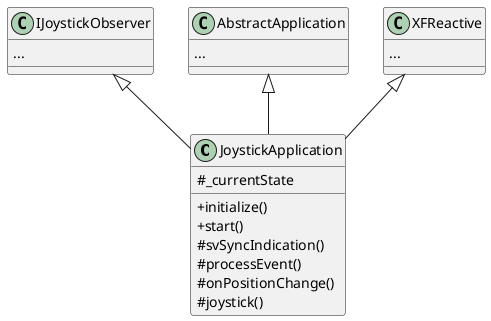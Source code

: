@startuml


skinparam classAttributeIconSize 0


class JoystickApplication {
    + initialize()
    + start()
    # svSyncIndication()
    # processEvent()
    # onPositionChange()
    # joystick()
    # _currentState
}

class AbstractApplication {
    ...
}

class XFReactive {
    ...
}

class IJoystickObserver {
    ...
}

JoystickApplication -up-|> XFReactive
JoystickApplication -up-|> AbstractApplication
JoystickApplication -up-|> IJoystickObserver




@enduml
